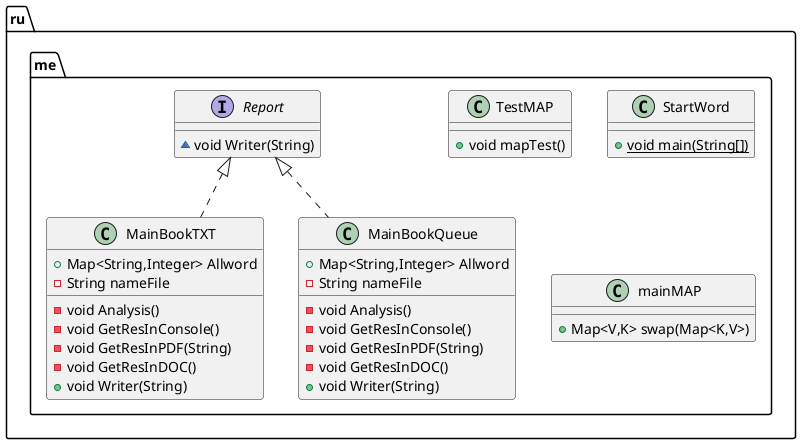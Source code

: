 @startuml
class ru.me.TestMAP {
+ void mapTest()
}
class ru.me.StartWord {
+ {static} void main(String[])
}
class ru.me.MainBookTXT {
+ Map<String,Integer> Allword
- String nameFile
- void Аnalysis()
- void GetResInConsole()
- void GetResInPDF(String)
- void GetResInDOC()
+ void Writer(String)
}
class ru.me.MainBookQueue {
+ Map<String,Integer> Allword
- String nameFile
- void Аnalysis()
- void GetResInConsole()
- void GetResInPDF(String)
- void GetResInDOC()
+ void Writer(String)
}
interface ru.me.Report {
~ void Writer(String)
}
class ru.me.mainMAP {
+ Map<V,K> swap(Map<K,V>)
}


ru.me.Report <|.. ru.me.MainBookTXT
ru.me.Report <|.. ru.me.MainBookQueue
@enduml